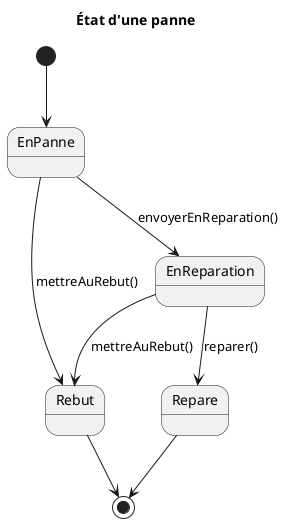 @startuml
    title État d'une panne

    [*] --> EnPanne
    EnPanne --> Rebut: mettreAuRebut()
    EnPanne --> EnReparation: envoyerEnReparation()
    EnReparation --> Repare: reparer()
    EnReparation --> Rebut: mettreAuRebut()
    Repare --> [*]
    Rebut --> [*]
@enduml
